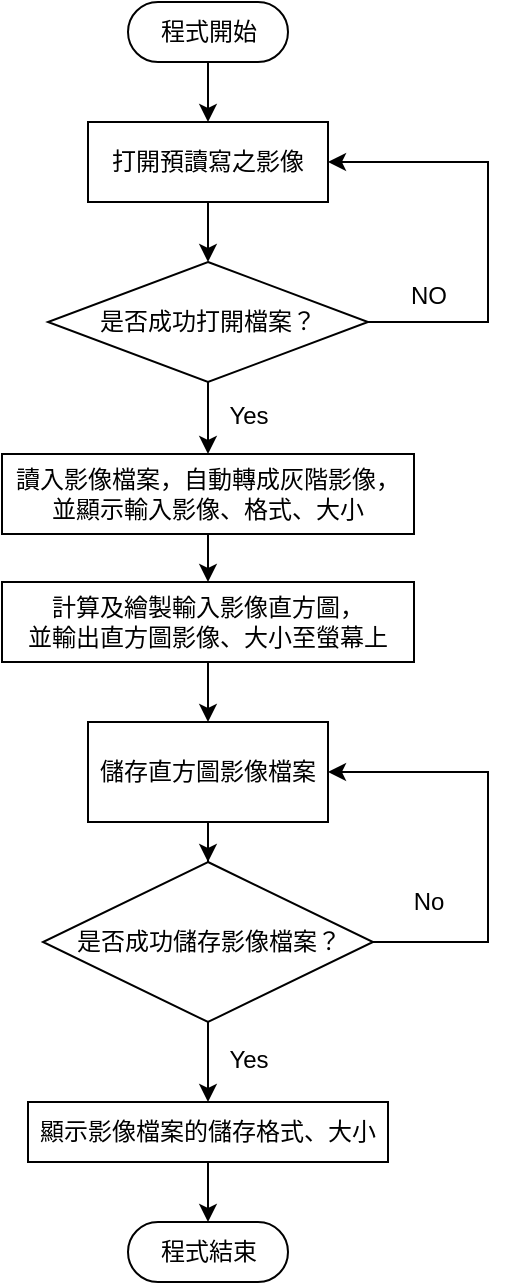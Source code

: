 <mxfile version="13.7.9" type="device"><diagram id="RfTGo-wIv_0oaIp8lQ-S" name="Page-1"><mxGraphModel dx="618" dy="557" grid="0" gridSize="10" guides="1" tooltips="1" connect="1" arrows="1" fold="1" page="1" pageScale="1" pageWidth="850" pageHeight="1100" math="0" shadow="0"><root><mxCell id="0"/><mxCell id="1" parent="0"/><mxCell id="hx35D9OWErO_ZtlUEhPw-4" value="" style="edgeStyle=orthogonalEdgeStyle;rounded=0;orthogonalLoop=1;jettySize=auto;html=1;" edge="1" parent="1" source="hx35D9OWErO_ZtlUEhPw-2" target="hx35D9OWErO_ZtlUEhPw-3"><mxGeometry relative="1" as="geometry"/></mxCell><mxCell id="hx35D9OWErO_ZtlUEhPw-2" value="程式開始" style="html=1;dashed=0;whitespace=wrap;shape=mxgraph.dfd.start" vertex="1" parent="1"><mxGeometry x="280" y="30" width="80" height="30" as="geometry"/></mxCell><mxCell id="hx35D9OWErO_ZtlUEhPw-6" value="" style="edgeStyle=orthogonalEdgeStyle;rounded=0;orthogonalLoop=1;jettySize=auto;html=1;" edge="1" parent="1" source="hx35D9OWErO_ZtlUEhPw-3" target="hx35D9OWErO_ZtlUEhPw-5"><mxGeometry relative="1" as="geometry"/></mxCell><mxCell id="hx35D9OWErO_ZtlUEhPw-3" value="打開預讀寫之影像" style="whiteSpace=wrap;html=1;dashed=0;" vertex="1" parent="1"><mxGeometry x="260" y="90" width="120" height="40" as="geometry"/></mxCell><mxCell id="hx35D9OWErO_ZtlUEhPw-7" style="edgeStyle=orthogonalEdgeStyle;rounded=0;orthogonalLoop=1;jettySize=auto;html=1;entryX=1;entryY=0.5;entryDx=0;entryDy=0;" edge="1" parent="1" source="hx35D9OWErO_ZtlUEhPw-5" target="hx35D9OWErO_ZtlUEhPw-3"><mxGeometry relative="1" as="geometry"><Array as="points"><mxPoint x="460" y="190"/><mxPoint x="460" y="110"/></Array></mxGeometry></mxCell><mxCell id="hx35D9OWErO_ZtlUEhPw-10" value="" style="edgeStyle=orthogonalEdgeStyle;rounded=0;orthogonalLoop=1;jettySize=auto;html=1;" edge="1" parent="1" source="hx35D9OWErO_ZtlUEhPw-5" target="hx35D9OWErO_ZtlUEhPw-9"><mxGeometry relative="1" as="geometry"/></mxCell><mxCell id="hx35D9OWErO_ZtlUEhPw-5" value="是否成功打開檔案？" style="rhombus;whiteSpace=wrap;html=1;dashed=0;" vertex="1" parent="1"><mxGeometry x="240" y="160" width="160" height="60" as="geometry"/></mxCell><mxCell id="hx35D9OWErO_ZtlUEhPw-8" value="NO" style="text;html=1;align=center;verticalAlign=middle;resizable=0;points=[];autosize=1;" vertex="1" parent="1"><mxGeometry x="415" y="167" width="30" height="20" as="geometry"/></mxCell><mxCell id="hx35D9OWErO_ZtlUEhPw-13" value="" style="edgeStyle=orthogonalEdgeStyle;rounded=0;orthogonalLoop=1;jettySize=auto;html=1;" edge="1" parent="1" source="hx35D9OWErO_ZtlUEhPw-9" target="hx35D9OWErO_ZtlUEhPw-12"><mxGeometry relative="1" as="geometry"/></mxCell><mxCell id="hx35D9OWErO_ZtlUEhPw-9" value="讀入影像檔案，自動轉成灰階影像，&lt;br&gt;並顯示輸入影像、格式、大小" style="whiteSpace=wrap;html=1;dashed=0;" vertex="1" parent="1"><mxGeometry x="217" y="256" width="206" height="40" as="geometry"/></mxCell><mxCell id="hx35D9OWErO_ZtlUEhPw-11" value="Yes" style="text;html=1;align=center;verticalAlign=middle;resizable=0;points=[];autosize=1;" vertex="1" parent="1"><mxGeometry x="320" y="227" width="40" height="20" as="geometry"/></mxCell><mxCell id="hx35D9OWErO_ZtlUEhPw-15" value="" style="edgeStyle=orthogonalEdgeStyle;rounded=0;orthogonalLoop=1;jettySize=auto;html=1;" edge="1" parent="1" source="hx35D9OWErO_ZtlUEhPw-12" target="hx35D9OWErO_ZtlUEhPw-14"><mxGeometry relative="1" as="geometry"/></mxCell><mxCell id="hx35D9OWErO_ZtlUEhPw-12" value="計算及繪製輸入影像直方圖，&lt;br&gt;並輸出直方圖影像、大小至螢幕上" style="whiteSpace=wrap;html=1;dashed=0;" vertex="1" parent="1"><mxGeometry x="217" y="320" width="206" height="40" as="geometry"/></mxCell><mxCell id="hx35D9OWErO_ZtlUEhPw-17" value="" style="edgeStyle=orthogonalEdgeStyle;rounded=0;orthogonalLoop=1;jettySize=auto;html=1;" edge="1" parent="1" source="hx35D9OWErO_ZtlUEhPw-14" target="hx35D9OWErO_ZtlUEhPw-16"><mxGeometry relative="1" as="geometry"/></mxCell><mxCell id="hx35D9OWErO_ZtlUEhPw-14" value="儲存直方圖影像檔案" style="whiteSpace=wrap;html=1;dashed=0;" vertex="1" parent="1"><mxGeometry x="260" y="390" width="120" height="50" as="geometry"/></mxCell><mxCell id="hx35D9OWErO_ZtlUEhPw-19" value="" style="edgeStyle=orthogonalEdgeStyle;rounded=0;orthogonalLoop=1;jettySize=auto;html=1;" edge="1" parent="1" source="hx35D9OWErO_ZtlUEhPw-16" target="hx35D9OWErO_ZtlUEhPw-18"><mxGeometry relative="1" as="geometry"/></mxCell><mxCell id="hx35D9OWErO_ZtlUEhPw-23" style="edgeStyle=orthogonalEdgeStyle;rounded=0;orthogonalLoop=1;jettySize=auto;html=1;entryX=1;entryY=0.5;entryDx=0;entryDy=0;" edge="1" parent="1" source="hx35D9OWErO_ZtlUEhPw-16" target="hx35D9OWErO_ZtlUEhPw-14"><mxGeometry relative="1" as="geometry"><Array as="points"><mxPoint x="460" y="500"/><mxPoint x="460" y="415"/></Array></mxGeometry></mxCell><mxCell id="hx35D9OWErO_ZtlUEhPw-16" value="是否成功儲存影像檔案？" style="rhombus;whiteSpace=wrap;html=1;dashed=0;" vertex="1" parent="1"><mxGeometry x="237.5" y="460" width="165" height="80" as="geometry"/></mxCell><mxCell id="hx35D9OWErO_ZtlUEhPw-21" style="edgeStyle=orthogonalEdgeStyle;rounded=0;orthogonalLoop=1;jettySize=auto;html=1;exitX=0.5;exitY=1;exitDx=0;exitDy=0;entryX=0.5;entryY=0.5;entryDx=0;entryDy=-15;entryPerimeter=0;" edge="1" parent="1" source="hx35D9OWErO_ZtlUEhPw-18" target="hx35D9OWErO_ZtlUEhPw-20"><mxGeometry relative="1" as="geometry"/></mxCell><mxCell id="hx35D9OWErO_ZtlUEhPw-18" value="顯示影像檔案的儲存格式、大小" style="whiteSpace=wrap;html=1;dashed=0;" vertex="1" parent="1"><mxGeometry x="230" y="580" width="180" height="30" as="geometry"/></mxCell><mxCell id="hx35D9OWErO_ZtlUEhPw-20" value="程式結束" style="html=1;dashed=0;whitespace=wrap;shape=mxgraph.dfd.start" vertex="1" parent="1"><mxGeometry x="280" y="640" width="80" height="30" as="geometry"/></mxCell><mxCell id="hx35D9OWErO_ZtlUEhPw-22" value="Yes" style="text;html=1;align=center;verticalAlign=middle;resizable=0;points=[];autosize=1;" vertex="1" parent="1"><mxGeometry x="320" y="549" width="40" height="20" as="geometry"/></mxCell><mxCell id="hx35D9OWErO_ZtlUEhPw-24" value="No" style="text;html=1;align=center;verticalAlign=middle;resizable=0;points=[];autosize=1;" vertex="1" parent="1"><mxGeometry x="415" y="470" width="30" height="20" as="geometry"/></mxCell></root></mxGraphModel></diagram></mxfile>